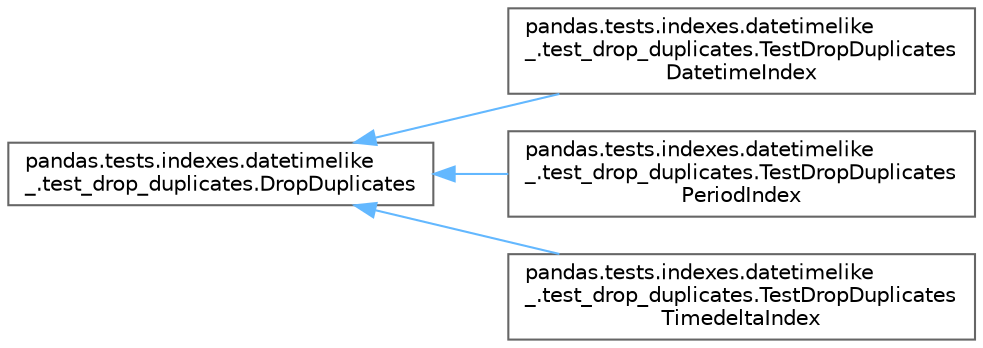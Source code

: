 digraph "Graphical Class Hierarchy"
{
 // LATEX_PDF_SIZE
  bgcolor="transparent";
  edge [fontname=Helvetica,fontsize=10,labelfontname=Helvetica,labelfontsize=10];
  node [fontname=Helvetica,fontsize=10,shape=box,height=0.2,width=0.4];
  rankdir="LR";
  Node0 [id="Node000000",label="pandas.tests.indexes.datetimelike\l_.test_drop_duplicates.DropDuplicates",height=0.2,width=0.4,color="grey40", fillcolor="white", style="filled",URL="$df/d72/classpandas_1_1tests_1_1indexes_1_1datetimelike___1_1test__drop__duplicates_1_1DropDuplicates.html",tooltip=" "];
  Node0 -> Node1 [id="edge4684_Node000000_Node000001",dir="back",color="steelblue1",style="solid",tooltip=" "];
  Node1 [id="Node000001",label="pandas.tests.indexes.datetimelike\l_.test_drop_duplicates.TestDropDuplicates\lDatetimeIndex",height=0.2,width=0.4,color="grey40", fillcolor="white", style="filled",URL="$d8/d4e/classpandas_1_1tests_1_1indexes_1_1datetimelike___1_1test__drop__duplicates_1_1TestDropDuplicatesDatetimeIndex.html",tooltip=" "];
  Node0 -> Node2 [id="edge4685_Node000000_Node000002",dir="back",color="steelblue1",style="solid",tooltip=" "];
  Node2 [id="Node000002",label="pandas.tests.indexes.datetimelike\l_.test_drop_duplicates.TestDropDuplicates\lPeriodIndex",height=0.2,width=0.4,color="grey40", fillcolor="white", style="filled",URL="$d3/d4d/classpandas_1_1tests_1_1indexes_1_1datetimelike___1_1test__drop__duplicates_1_1TestDropDuplicatesPeriodIndex.html",tooltip=" "];
  Node0 -> Node3 [id="edge4686_Node000000_Node000003",dir="back",color="steelblue1",style="solid",tooltip=" "];
  Node3 [id="Node000003",label="pandas.tests.indexes.datetimelike\l_.test_drop_duplicates.TestDropDuplicates\lTimedeltaIndex",height=0.2,width=0.4,color="grey40", fillcolor="white", style="filled",URL="$d2/d2c/classpandas_1_1tests_1_1indexes_1_1datetimelike___1_1test__drop__duplicates_1_1TestDropDuplicatesTimedeltaIndex.html",tooltip=" "];
}
